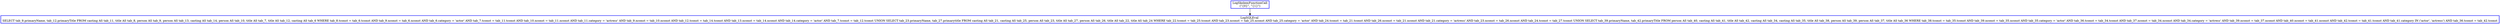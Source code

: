 digraph  g{
node [shape=rectangle, color=black, fontcolor=black, style=bold]
0 [label="LogSkolemFunctionCall
(\"{0}\", \"{1}\")" , color = blue] ; 
1 [label="LogSQLEval 
SELECT tab_9.primaryName, tab_12.primaryTitle FROM casting AS tab_11, title AS tab_8, person AS tab_9, person AS tab_13, casting AS tab_14, person AS tab_10, title AS tab_7, title AS tab_12, casting AS tab_6 WHERE tab_8.tconst = tab_6.tconst AND tab_9.nconst = tab_6.nconst AND tab_6.category = 'actor' AND tab_7.tconst = tab_11.tconst AND tab_10.nconst = tab_11.nconst AND tab_11.category = 'actress' AND tab_9.nconst = tab_10.nconst AND tab_12.tconst = tab_14.tconst AND tab_13.nconst = tab_14.nconst AND tab_14.category = 'actor' AND tab_7.tconst = tab_12.tconst UNION SELECT tab_23.primaryName, tab_27.primarytitle FROM casting AS tab_21, casting AS tab_25, person AS tab_23, title AS tab_27, person AS tab_26, title AS tab_22, title AS tab_24 WHERE tab_22.tconst = tab_25.tconst AND tab_23.nconst = tab_25.nconst AND tab_25.category = 'actor' AND tab_24.tconst = tab_21.tconst AND tab_26.nconst = tab_21.nconst AND tab_21.category = 'actress' AND tab_23.nconst = tab_26.nconst AND tab_24.tconst = tab_27.tconst UNION SELECT tab_39.primaryName, tab_42.primaryTitle FROM person AS tab_40, casting AS tab_41, title AS tab_42, casting AS tab_34, casting AS tab_35, title AS tab_38, person AS tab_39, person AS tab_37, title AS tab_36 WHERE tab_38.tconst = tab_35.tconst AND tab_39.nconst = tab_35.nconst AND tab_35.category = 'actor' AND tab_36.tconst = tab_34.tconst AND tab_37.nconst = tab_34.nconst AND tab_34.category = 'actress' AND tab_39.nconst = tab_37.nconst AND tab_40.nconst = tab_41.nconst AND tab_42.tconst = tab_41.tconst AND tab_41.category IN ('actor', 'actress') AND tab_36.tconst = tab_42.tconst", color = blue] ; 
0 -> 1 ; 
}

